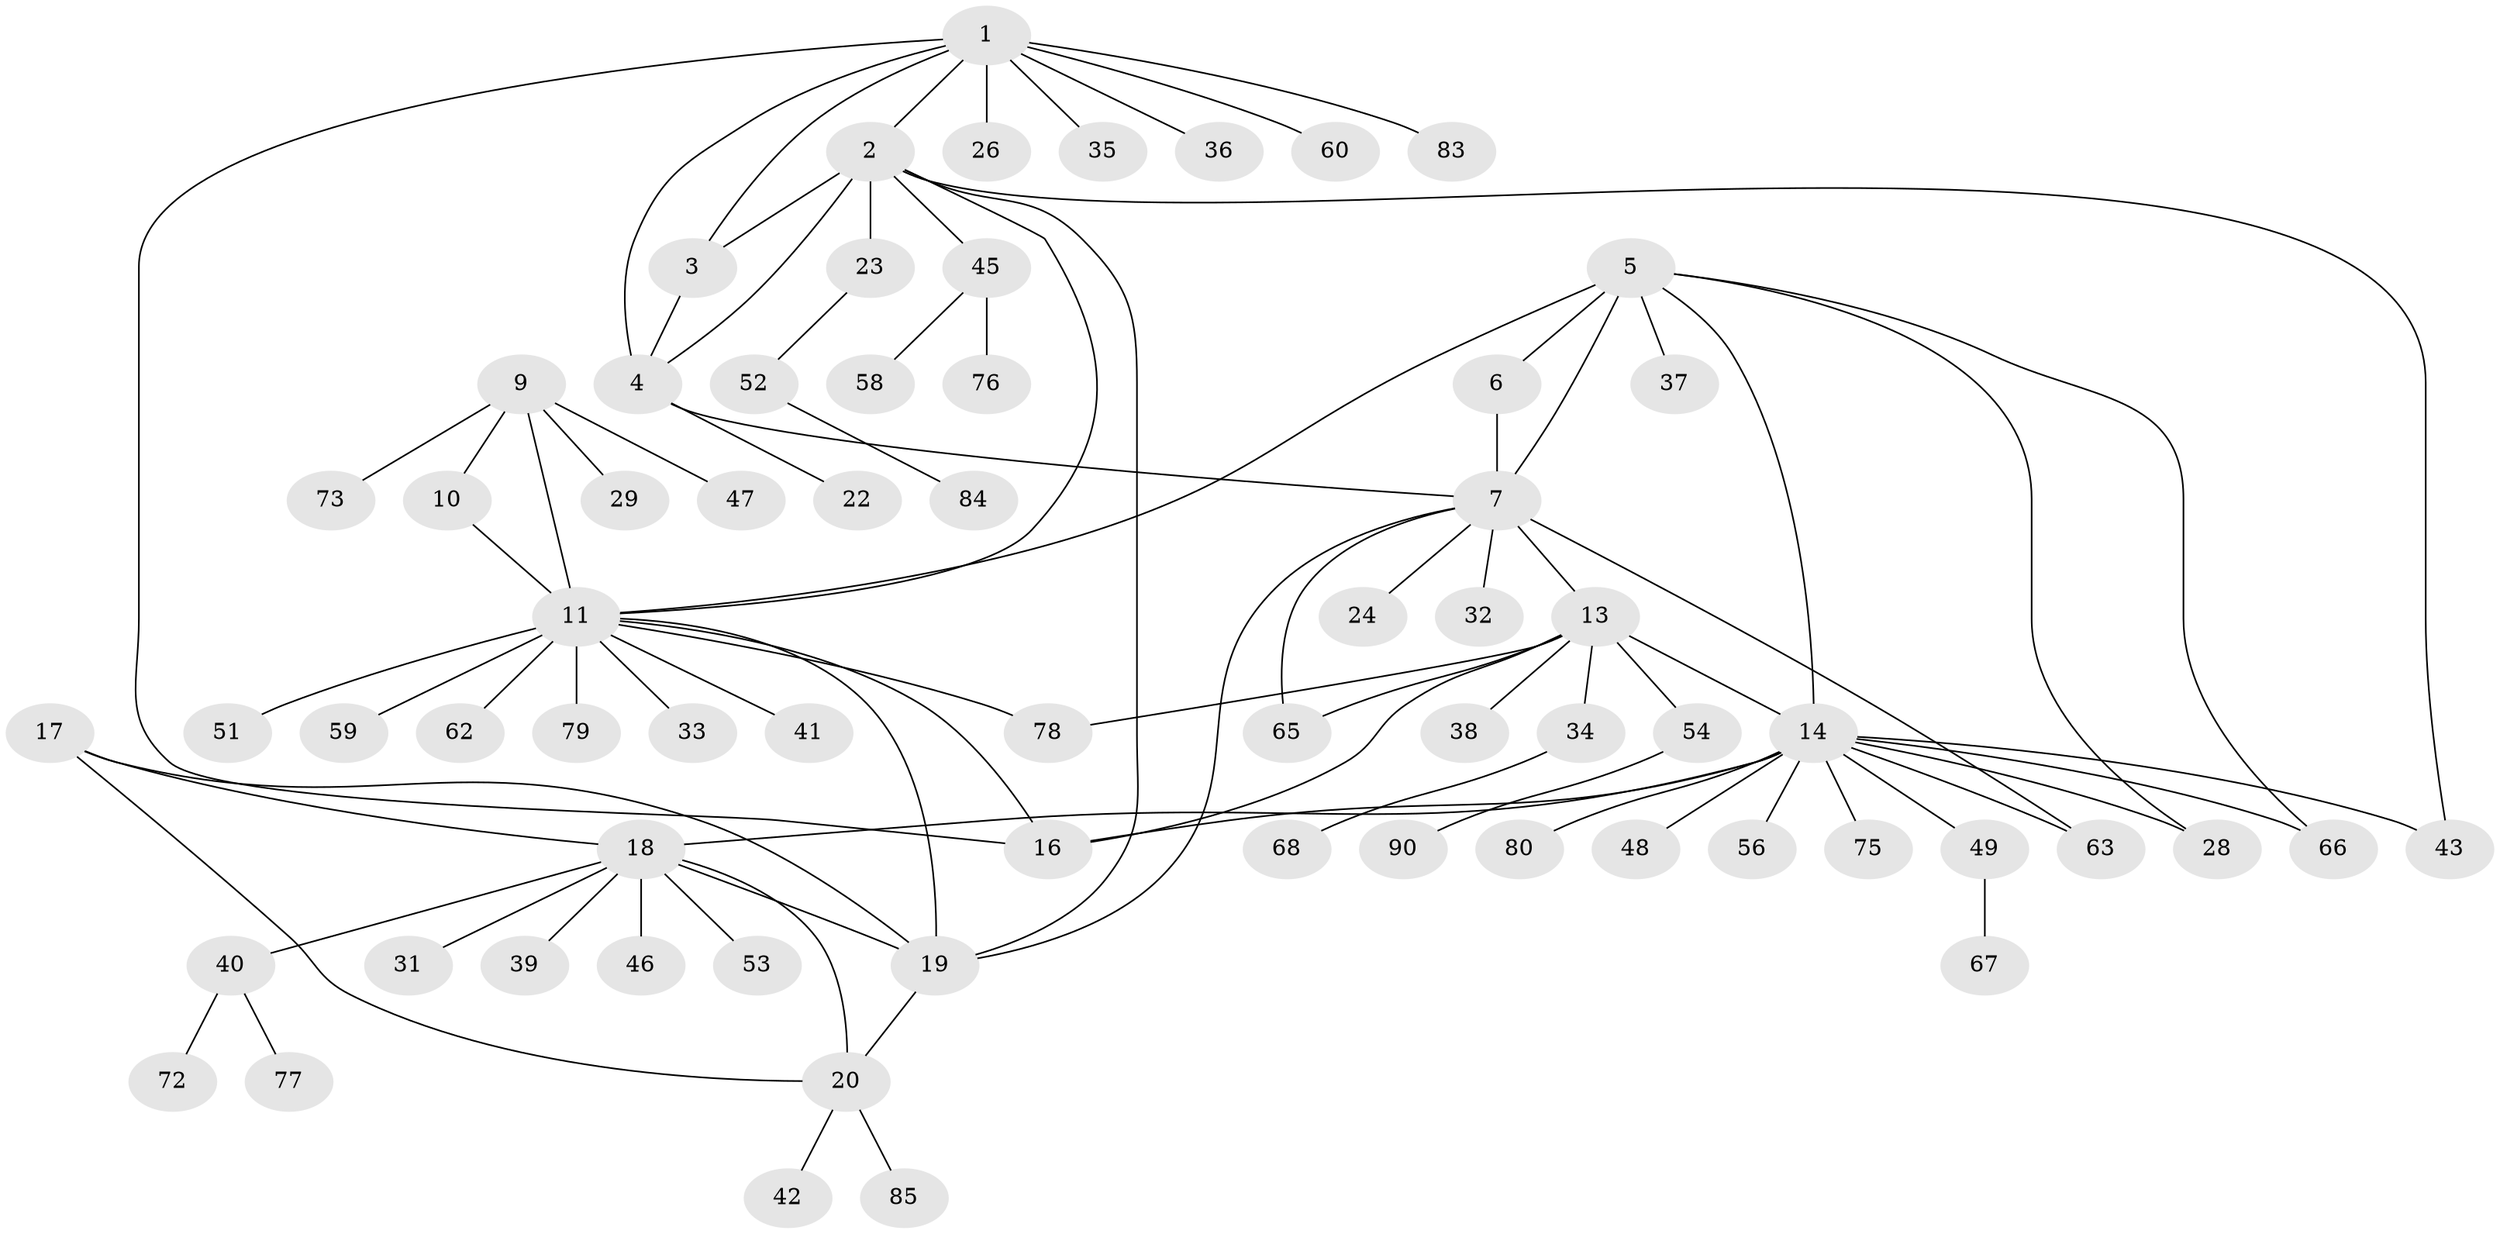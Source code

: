 // original degree distribution, {9: 0.021505376344086023, 10: 0.021505376344086023, 3: 0.053763440860215055, 5: 0.010752688172043012, 8: 0.010752688172043012, 4: 0.043010752688172046, 11: 0.021505376344086023, 7: 0.03225806451612903, 6: 0.053763440860215055, 1: 0.5053763440860215, 2: 0.22580645161290322}
// Generated by graph-tools (version 1.1) at 2025/42/03/06/25 10:42:10]
// undirected, 67 vertices, 88 edges
graph export_dot {
graph [start="1"]
  node [color=gray90,style=filled];
  1 [super="+25"];
  2 [super="+50"];
  3;
  4;
  5 [super="+64"];
  6 [super="+21"];
  7 [super="+8"];
  9 [super="+44"];
  10;
  11 [super="+12"];
  13 [super="+27"];
  14 [super="+15"];
  16 [super="+55"];
  17 [super="+69"];
  18 [super="+30"];
  19 [super="+93"];
  20 [super="+89"];
  22 [super="+74"];
  23;
  24;
  26;
  28;
  29;
  31 [super="+87"];
  32;
  33;
  34;
  35;
  36;
  37 [super="+88"];
  38;
  39;
  40 [super="+91"];
  41;
  42;
  43;
  45 [super="+92"];
  46;
  47 [super="+71"];
  48 [super="+61"];
  49 [super="+70"];
  51;
  52 [super="+82"];
  53;
  54;
  56 [super="+57"];
  58;
  59;
  60;
  62;
  63;
  65 [super="+81"];
  66;
  67;
  68;
  72;
  73;
  75;
  76;
  77;
  78;
  79;
  80;
  83;
  84 [super="+86"];
  85;
  90;
  1 -- 2;
  1 -- 3;
  1 -- 4;
  1 -- 16;
  1 -- 26;
  1 -- 35;
  1 -- 36;
  1 -- 60;
  1 -- 83;
  2 -- 3;
  2 -- 4;
  2 -- 19 [weight=2];
  2 -- 23;
  2 -- 43;
  2 -- 45;
  2 -- 11;
  3 -- 4;
  4 -- 7;
  4 -- 22;
  5 -- 6;
  5 -- 7 [weight=2];
  5 -- 28;
  5 -- 37;
  5 -- 66;
  5 -- 11;
  5 -- 14;
  6 -- 7 [weight=2];
  7 -- 13 [weight=2];
  7 -- 19;
  7 -- 24;
  7 -- 32;
  7 -- 63;
  7 -- 65;
  9 -- 10;
  9 -- 11 [weight=2];
  9 -- 29;
  9 -- 47;
  9 -- 73;
  10 -- 11 [weight=2];
  11 -- 19;
  11 -- 41;
  11 -- 78;
  11 -- 79;
  11 -- 33;
  11 -- 16;
  11 -- 51;
  11 -- 59;
  11 -- 62;
  13 -- 14 [weight=2];
  13 -- 16;
  13 -- 38;
  13 -- 65;
  13 -- 34;
  13 -- 54;
  13 -- 78;
  14 -- 16 [weight=2];
  14 -- 28;
  14 -- 48;
  14 -- 49;
  14 -- 56;
  14 -- 63;
  14 -- 66;
  14 -- 75;
  14 -- 80;
  14 -- 18;
  14 -- 43;
  17 -- 18;
  17 -- 19;
  17 -- 20;
  18 -- 19;
  18 -- 20;
  18 -- 31;
  18 -- 39;
  18 -- 46;
  18 -- 53;
  18 -- 40;
  19 -- 20;
  20 -- 42;
  20 -- 85;
  23 -- 52;
  34 -- 68;
  40 -- 72;
  40 -- 77;
  45 -- 58;
  45 -- 76;
  49 -- 67;
  52 -- 84;
  54 -- 90;
}
